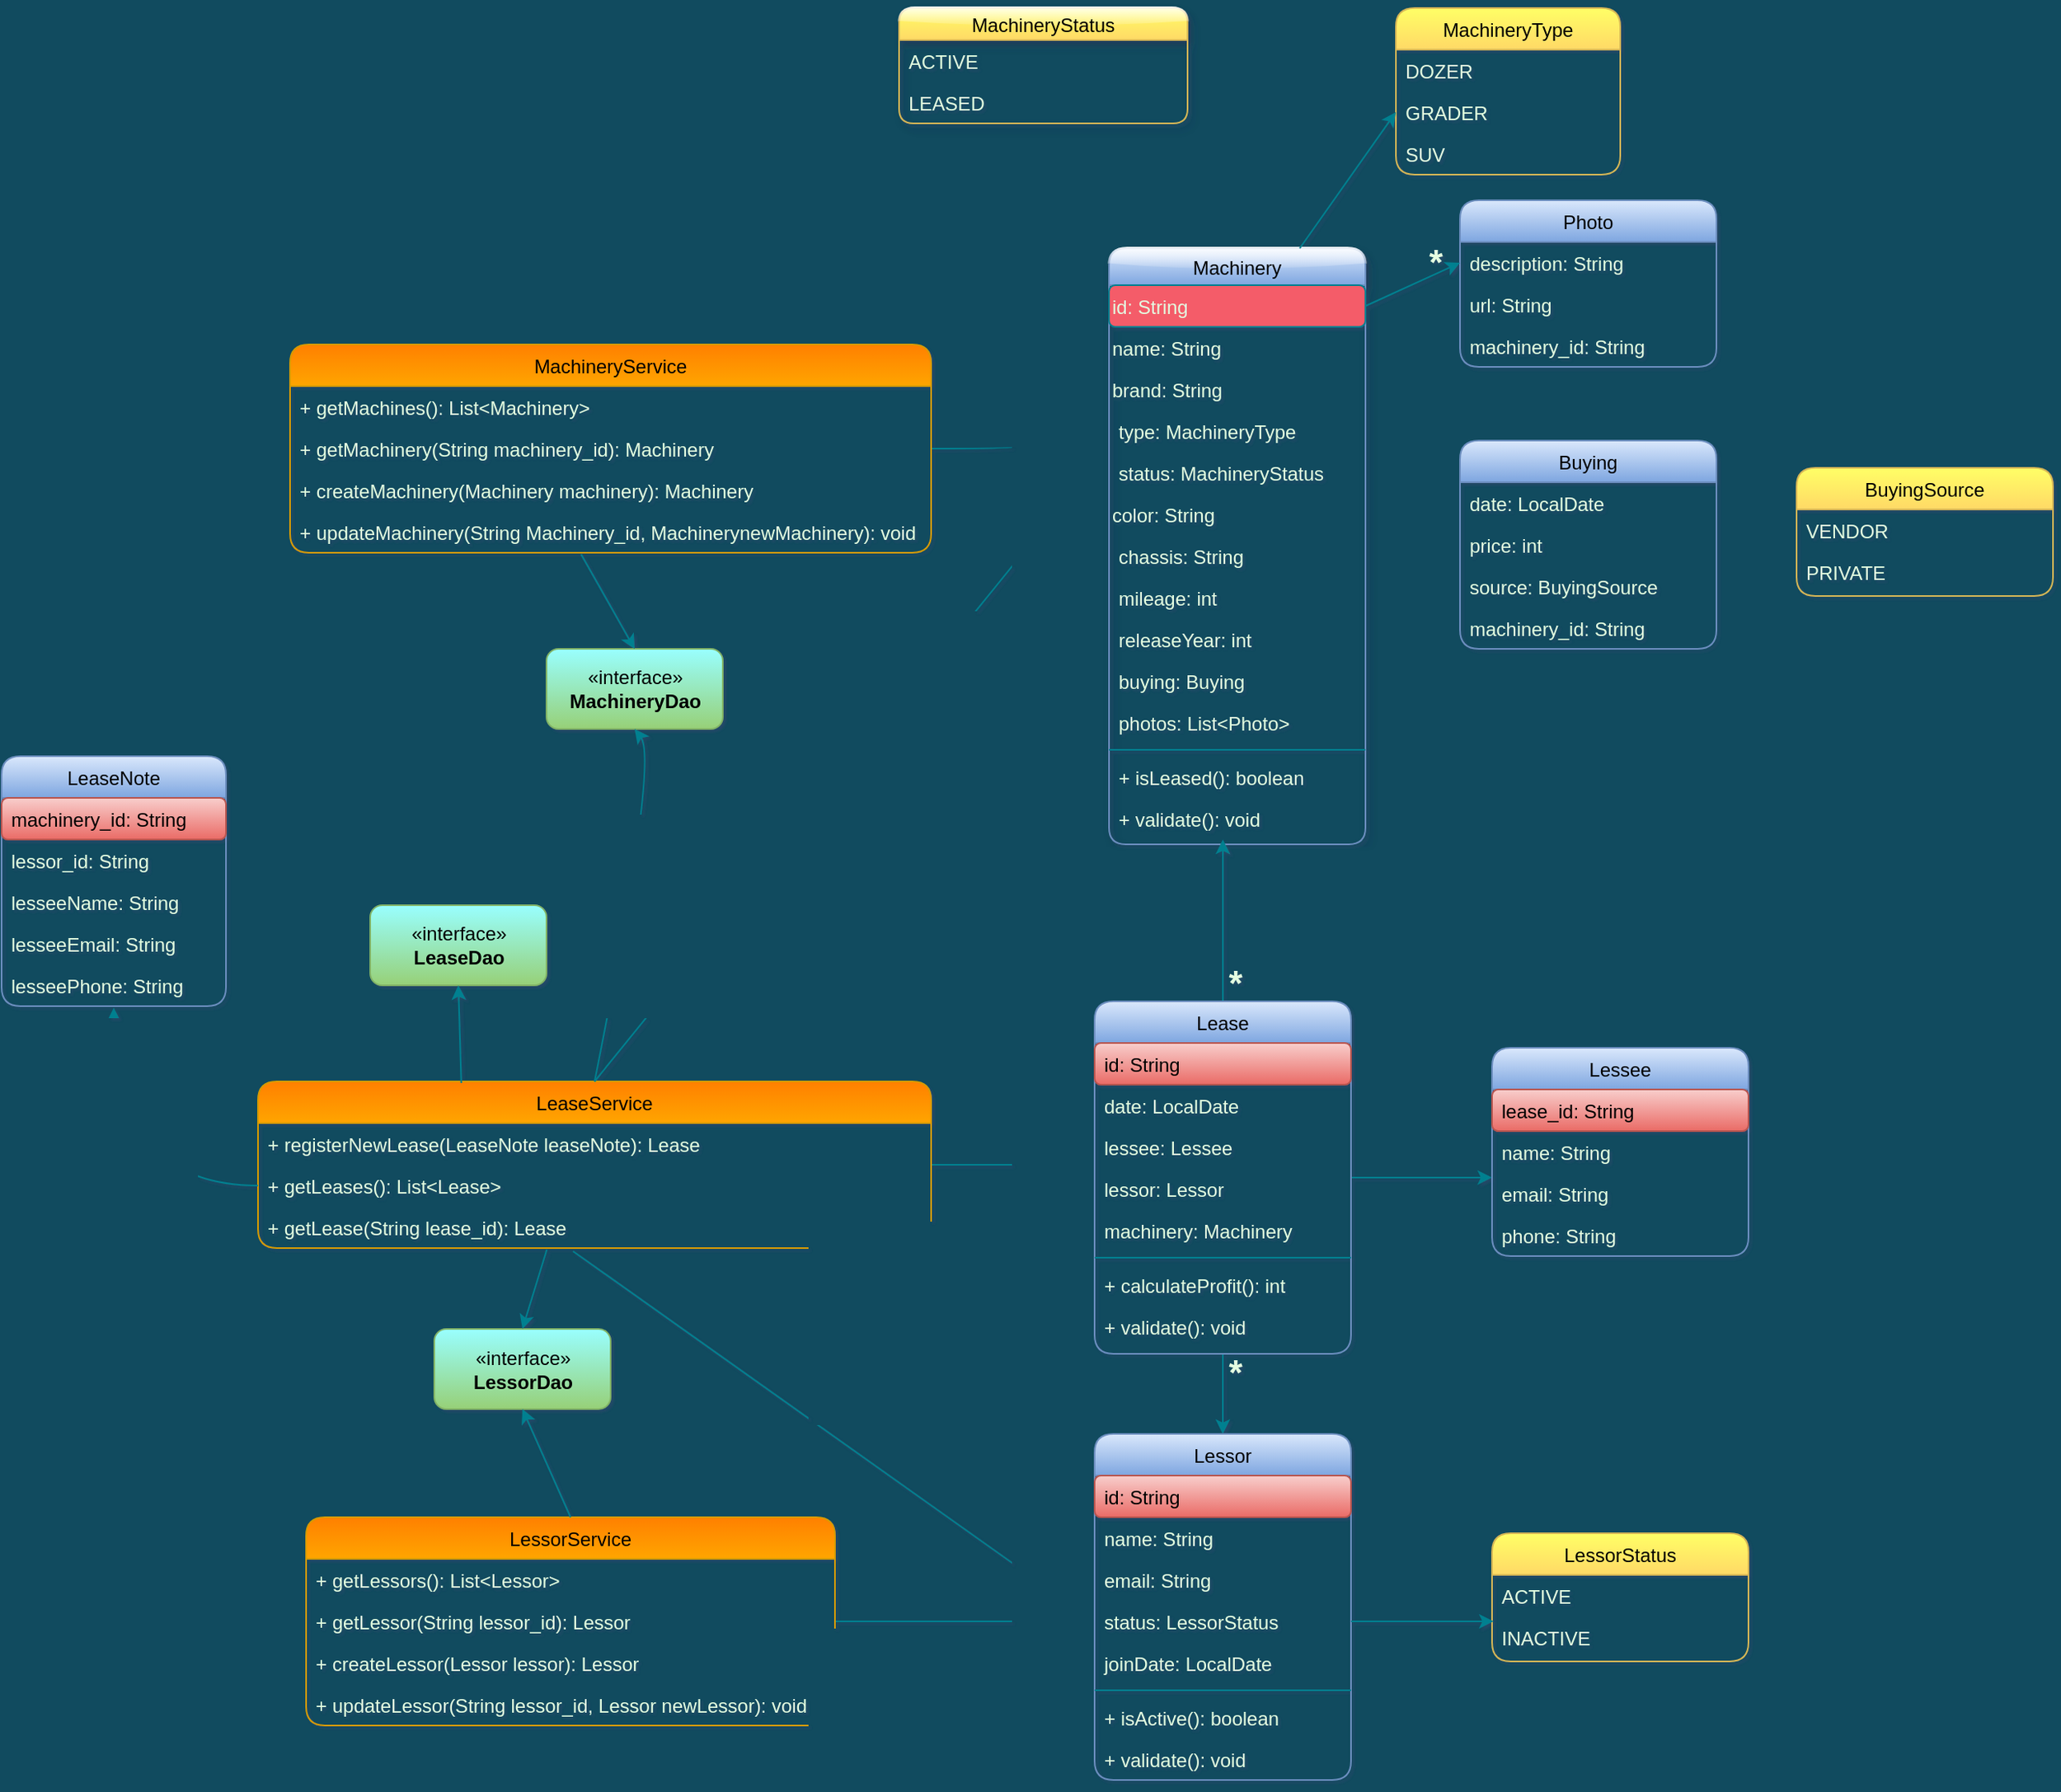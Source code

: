 <mxfile version="20.5.3" type="embed"><diagram id="7Dr9HhDEKM17Uiamg6SR" name="Diagrama de Classes"><mxGraphModel dx="1203" dy="202" grid="1" gridSize="10" guides="1" tooltips="1" connect="1" arrows="1" fold="1" page="1" pageScale="1" pageWidth="850" pageHeight="1100" background="#114B5F" math="0" shadow="1"><root><mxCell id="0"/><mxCell id="1" parent="0"/><mxCell id="7WRl4GNoLDAF7Gh1Gfhk-77" style="edgeStyle=orthogonalEdgeStyle;rounded=1;  orthogonalLoop=1;jettySize=auto;html=1;  entryX=0.579;entryY=1.038;  entryDx=0;entryDy=0;entryPerimeter=0;labelBackgroundColor=#114B5F;strokeColor=#028090;fontColor=#E4FDE1;curved=1;" parent="1" source="7WRl4GNoLDAF7Gh1Gfhk-1" target="7WRl4GNoLDAF7Gh1Gfhk-18" edge="1"><mxGeometry relative="1" as="geometry"/></mxCell><mxCell id="7WRl4GNoLDAF7Gh1Gfhk-1" value="Machinery" style="swimlane;fontStyle=0;align=center;  verticalAlign=top;childLayout=stackLayout;horizontal=1;  startSize=26;horizontalStack=0;resizeParent=1;  resizeLast=0;collapsible=1;marginBottom=0;rounded=1;  shadow=0;strokeWidth=1;fillColor=#dae8fc;strokeColor=#6c8ebf;shadow=1;glass=1;gradientColor=#7ea6e0;" parent="1" vertex="1"><mxGeometry x="61" y="160" width="160" height="372" as="geometry"><mxRectangle x="550" y="140" width="160" height="26" as="alternateBounds"/></mxGeometry></mxCell><mxCell id="7WRl4GNoLDAF7Gh1Gfhk-75" value="id: String" style="text;align=left;verticalAlign=top;  spacingLeft=4;spacingRight=4;overflow=hidden;rotatable=0;  points=[[0,0.5],[1,0.5]];portConstraint=eastwest;fillColor=#F45B69;strokeColor=#028090;fontColor=#E4FDE1;rounded=1;" parent="7WRl4GNoLDAF7Gh1Gfhk-1" vertex="1"><mxGeometry y="23" width="160" height="26" as="geometry"/></mxCell><mxCell id="7WRl4GNoLDAF7Gh1Gfhk-2" value="name: String" style="text;align=left;verticalAlign=top;  spacingLeft=4;spacingRight=4;overflow=hidden;rotatable=0;  points=[[0,0.5],[1,0.5]];portConstraint=eastwest;fontColor=#E4FDE1;rounded=1;" parent="7WRl4GNoLDAF7Gh1Gfhk-1" vertex="1"><mxGeometry y="49" width="160" height="26" as="geometry"/></mxCell><mxCell id="7WRl4GNoLDAF7Gh1Gfhk-3" value="brand: String" style="text;align=left;verticalAlign=top;  spacingLeft=4;spacingRight=4;overflow=hidden;  rotatable=0;points=[[0,0.5],[1,0.5]];  portConstraint=eastwest;rounded=1;shadow=0;html=0;fontColor=#E4FDE1;" parent="7WRl4GNoLDAF7Gh1Gfhk-1" vertex="1"><mxGeometry y="75" width="160" height="26" as="geometry"/></mxCell><mxCell id="7WRl4GNoLDAF7Gh1Gfhk-53" value="type: MachineryType" style="text;align=left;  verticalAlign=top;spacingLeft=4;spacingRight=4;  overflow=hidden;rotatable=0;points=[[0,0.5],[1,0.5]];  portConstraint=eastwest;rounded=1;shadow=0;html=0;fontColor=#E4FDE1;" parent="7WRl4GNoLDAF7Gh1Gfhk-1" vertex="1"><mxGeometry y="101" width="160" height="26" as="geometry"/></mxCell><mxCell id="7WRl4GNoLDAF7Gh1Gfhk-6" value="status: MachineryStatus" style="text;align=left;  verticalAlign=top;spacingLeft=4;spacingRight=4;  overflow=hidden;rotatable=0;points=[[0,0.5],[1,0.5]];  portConstraint=eastwest;rounded=1;shadow=0;html=0;fontColor=#E4FDE1;" parent="7WRl4GNoLDAF7Gh1Gfhk-1" vertex="1"><mxGeometry y="127" width="160" height="26" as="geometry"/></mxCell><mxCell id="7WRl4GNoLDAF7Gh1Gfhk-4" value="color: String" style="text;align=left;verticalAlign=top;  spacingLeft=4;spacingRight=4;overflow=hidden;rotatable=0;points=[[0,0.5],[1,0.5]];  portConstraint=eastwest;rounded=1;shadow=0;html=0;fontColor=#E4FDE1;" parent="7WRl4GNoLDAF7Gh1Gfhk-1" vertex="1"><mxGeometry y="153" width="160" height="26" as="geometry"/></mxCell><mxCell id="7WRl4GNoLDAF7Gh1Gfhk-5" value="chassis: String" style="text;align=left;verticalAlign=top;spacingLeft=4;  spacingRight=4;overflow=hidden;rotatable=0;points=[[0,0.5],[1,0.5]];  portConstraint=eastwest;rounded=1;shadow=0;html=0;fontColor=#E4FDE1;" parent="7WRl4GNoLDAF7Gh1Gfhk-1" vertex="1"><mxGeometry y="179" width="160" height="26" as="geometry"/></mxCell><mxCell id="7WRl4GNoLDAF7Gh1Gfhk-46" value="mileage: int" style="text;align=left;  verticalAlign=top;spacingLeft=4;spacingRight=4;overflow=hidden;rotatable=0;  points=[[0,0.5],[1,0.5]];portConstraint=eastwest;rounded=1;shadow=0;html=0;fontColor=#E4FDE1;" parent="7WRl4GNoLDAF7Gh1Gfhk-1" vertex="1"><mxGeometry y="205" width="160" height="26" as="geometry"/></mxCell><mxCell id="7WRl4GNoLDAF7Gh1Gfhk-45" value="releaseYear: int" style="text;align=left;verticalAlign=top;spacingLeft=4;  spacingRight=4;overflow=hidden;rotatable=0;points=[[0,0.5],[1,0.5]];  portConstraint=eastwest;rounded=1;shadow=0;html=0;fontColor=#E4FDE1;" parent="7WRl4GNoLDAF7Gh1Gfhk-1" vertex="1"><mxGeometry y="231" width="160" height="26" as="geometry"/></mxCell><mxCell id="7WRl4GNoLDAF7Gh1Gfhk-88" value="buying: Buying" style="text;align=left;verticalAlign=top;spacingLeft=4;spacingRight=4;overflow=hidden;rotatable=0;points=[[0,0.5],[1,0.5]];portConstraint=eastwest;rounded=1;shadow=0;html=0;fontColor=#E4FDE1;" parent="7WRl4GNoLDAF7Gh1Gfhk-1" vertex="1"><mxGeometry y="257" width="160" height="26" as="geometry"/></mxCell><mxCell id="7WRl4GNoLDAF7Gh1Gfhk-47" value="photos: List&lt;Photo&gt;" style="text;align=left;verticalAlign=top;spacingLeft=4;spacingRight=4;overflow=hidden;rotatable=0;points=[[0,0.5],[1,0.5]];portConstraint=eastwest;rounded=1;shadow=0;html=0;fontColor=#E4FDE1;" parent="7WRl4GNoLDAF7Gh1Gfhk-1" vertex="1"><mxGeometry y="283" width="160" height="26" as="geometry"/></mxCell><mxCell id="7WRl4GNoLDAF7Gh1Gfhk-7" value="" style="line;html=1;strokeWidth=1;align=left;verticalAlign=middle;spacingTop=-1;spacingLeft=3;spacingRight=3;rotatable=0;labelPosition=right;points=[];portConstraint=eastwest;labelBackgroundColor=#114B5F;fillColor=#F45B69;strokeColor=#028090;fontColor=#E4FDE1;rounded=1;" parent="7WRl4GNoLDAF7Gh1Gfhk-1" vertex="1"><mxGeometry y="309" width="160" height="8" as="geometry"/></mxCell><mxCell id="7WRl4GNoLDAF7Gh1Gfhk-9" value="+ isLeased(): boolean" style="text;align=left;verticalAlign=top;spacingLeft=4;spacingRight=4;overflow=hidden;rotatable=0;points=[[0,0.5],[1,0.5]];portConstraint=eastwest;fontColor=#E4FDE1;rounded=1;" parent="7WRl4GNoLDAF7Gh1Gfhk-1" vertex="1"><mxGeometry y="317" width="160" height="26" as="geometry"/></mxCell><mxCell id="jWOEPVhLlL-7WFpLvR6w-1" value="+ validate(): void" style="text;align=left;verticalAlign=top;spacingLeft=4;spacingRight=4;overflow=hidden;rotatable=0;points=[[0,0.5],[1,0.5]];portConstraint=eastwest;fontColor=#E4FDE1;rounded=1;" parent="7WRl4GNoLDAF7Gh1Gfhk-1" vertex="1"><mxGeometry y="343" width="160" height="26" as="geometry"/></mxCell><mxCell id="7WRl4GNoLDAF7Gh1Gfhk-16" value="MachineryStatus" style="swimlane;fontStyle=0;childLayout=stackLayout;horizontal=1;startSize=20;fillColor=#FFFF66;horizontalStack=0;resizeParent=1;resizeParentMax=0;resizeLast=0;collapsible=1;marginBottom=0;strokeColor=#d6b656;rounded=1;shadow=1;glass=1;gradientColor=#ffd966;" parent="1" vertex="1"><mxGeometry x="-70" y="10" width="180" height="72" as="geometry"/></mxCell><mxCell id="7WRl4GNoLDAF7Gh1Gfhk-17" value="ACTIVE" style="text;strokeColor=none;fillColor=none;align=left;verticalAlign=top;spacingLeft=4;spacingRight=4;overflow=hidden;rotatable=0;points=[[0,0.5],[1,0.5]];portConstraint=eastwest;fontColor=#E4FDE1;rounded=1;" parent="7WRl4GNoLDAF7Gh1Gfhk-16" vertex="1"><mxGeometry y="20" width="180" height="26" as="geometry"/></mxCell><mxCell id="7WRl4GNoLDAF7Gh1Gfhk-18" value="LEASED" style="text;strokeColor=none;fillColor=none;align=left;verticalAlign=top;spacingLeft=4;spacingRight=4;overflow=hidden;rotatable=0;points=[[0,0.5],[1,0.5]];portConstraint=eastwest;fontColor=#E4FDE1;rounded=1;" parent="7WRl4GNoLDAF7Gh1Gfhk-16" vertex="1"><mxGeometry y="46" width="180" height="26" as="geometry"/></mxCell><mxCell id="7WRl4GNoLDAF7Gh1Gfhk-21" value="Buying" style="swimlane;fontStyle=0;align=center;verticalAlign=top;childLayout=stackLayout;horizontal=1;startSize=26;horizontalStack=0;resizeParent=1;resizeLast=0;collapsible=1;marginBottom=0;rounded=1;shadow=0;strokeWidth=1;fillColor=#dae8fc;strokeColor=#6c8ebf;gradientColor=#7ea6e0;" parent="1" vertex="1"><mxGeometry x="280" y="280" width="160" height="130" as="geometry"><mxRectangle x="550" y="140" width="160" height="26" as="alternateBounds"/></mxGeometry></mxCell><mxCell id="7WRl4GNoLDAF7Gh1Gfhk-22" value="date: LocalDate" style="text;align=left;verticalAlign=top;spacingLeft=4;spacingRight=4;overflow=hidden;rotatable=0;points=[[0,0.5],[1,0.5]];portConstraint=eastwest;fontColor=#E4FDE1;rounded=1;" parent="7WRl4GNoLDAF7Gh1Gfhk-21" vertex="1"><mxGeometry y="26" width="160" height="26" as="geometry"/></mxCell><mxCell id="7WRl4GNoLDAF7Gh1Gfhk-23" value="price: int" style="text;align=left;verticalAlign=top;spacingLeft=4;spacingRight=4;overflow=hidden;rotatable=0;points=[[0,0.5],[1,0.5]];portConstraint=eastwest;rounded=1;shadow=0;html=0;fontColor=#E4FDE1;" parent="7WRl4GNoLDAF7Gh1Gfhk-21" vertex="1"><mxGeometry y="52" width="160" height="26" as="geometry"/></mxCell><mxCell id="7WRl4GNoLDAF7Gh1Gfhk-24" value="source: BuyingSource" style="text;align=left;verticalAlign=top;spacingLeft=4;spacingRight=4;overflow=hidden;rotatable=0;points=[[0,0.5],[1,0.5]];portConstraint=eastwest;rounded=1;shadow=0;html=0;fontColor=#E4FDE1;" parent="7WRl4GNoLDAF7Gh1Gfhk-21" vertex="1"><mxGeometry y="78" width="160" height="26" as="geometry"/></mxCell><mxCell id="3" value="machinery_id: String" style="text;align=left;verticalAlign=top;spacingLeft=4;spacingRight=4;overflow=hidden;rotatable=0;points=[[0,0.5],[1,0.5]];portConstraint=eastwest;rounded=1;shadow=0;html=0;fontColor=#E4FDE1;" parent="7WRl4GNoLDAF7Gh1Gfhk-21" vertex="1"><mxGeometry y="104" width="160" height="26" as="geometry"/></mxCell><mxCell id="7WRl4GNoLDAF7Gh1Gfhk-36" value="BuyingSource" style="swimlane;fontStyle=0;align=center;verticalAlign=top;childLayout=stackLayout;horizontal=1;startSize=26;horizontalStack=0;resizeParent=1;resizeLast=0;collapsible=1;marginBottom=0;rounded=1;shadow=0;strokeWidth=1;fillColor=#FFFF66;strokeColor=#d6b656;gradientColor=#ffd966;" parent="1" vertex="1"><mxGeometry x="490" y="297" width="160" height="80" as="geometry"><mxRectangle x="550" y="140" width="160" height="26" as="alternateBounds"/></mxGeometry></mxCell><mxCell id="7WRl4GNoLDAF7Gh1Gfhk-37" value="VENDOR" style="text;align=left;verticalAlign=top;spacingLeft=4;spacingRight=4;overflow=hidden;rotatable=0;points=[[0,0.5],[1,0.5]];portConstraint=eastwest;fontColor=#E4FDE1;rounded=1;" parent="7WRl4GNoLDAF7Gh1Gfhk-36" vertex="1"><mxGeometry y="26" width="160" height="26" as="geometry"/></mxCell><mxCell id="7WRl4GNoLDAF7Gh1Gfhk-38" value="PRIVATE" style="text;align=left;verticalAlign=top;spacingLeft=4;spacingRight=4;overflow=hidden;rotatable=0;points=[[0,0.5],[1,0.5]];portConstraint=eastwest;rounded=1;shadow=0;html=0;fontColor=#E4FDE1;" parent="7WRl4GNoLDAF7Gh1Gfhk-36" vertex="1"><mxGeometry y="52" width="160" height="26" as="geometry"/></mxCell><mxCell id="7WRl4GNoLDAF7Gh1Gfhk-96" style="edgeStyle=orthogonalEdgeStyle;rounded=1;orthogonalLoop=1;jettySize=auto;html=1;entryX=0;entryY=0.115;entryDx=0;entryDy=0;entryPerimeter=0;fontSize=22;labelBackgroundColor=#114B5F;strokeColor=#028090;fontColor=#E4FDE1;curved=1;" parent="1" source="7WRl4GNoLDAF7Gh1Gfhk-40" target="7WRl4GNoLDAF7Gh1Gfhk-91" edge="1"><mxGeometry relative="1" as="geometry"/></mxCell><mxCell id="7WRl4GNoLDAF7Gh1Gfhk-97" style="edgeStyle=orthogonalEdgeStyle;rounded=1;orthogonalLoop=1;jettySize=auto;html=1;entryX=0.5;entryY=0;entryDx=0;entryDy=0;fontSize=22;labelBackgroundColor=#114B5F;strokeColor=#028090;fontColor=#E4FDE1;curved=1;" parent="1" source="7WRl4GNoLDAF7Gh1Gfhk-40" target="7WRl4GNoLDAF7Gh1Gfhk-58" edge="1"><mxGeometry relative="1" as="geometry"/></mxCell><mxCell id="7WRl4GNoLDAF7Gh1Gfhk-99" style="edgeStyle=orthogonalEdgeStyle;rounded=1;orthogonalLoop=1;jettySize=auto;html=1;fontSize=22;entryX=0.444;entryY=1;entryDx=0;entryDy=0;entryPerimeter=0;labelBackgroundColor=#114B5F;strokeColor=#028090;fontColor=#E4FDE1;curved=1;" parent="1" source="7WRl4GNoLDAF7Gh1Gfhk-40" target="jWOEPVhLlL-7WFpLvR6w-1" edge="1"><mxGeometry relative="1" as="geometry"><mxPoint x="132" y="570" as="targetPoint"/></mxGeometry></mxCell><mxCell id="7WRl4GNoLDAF7Gh1Gfhk-40" value="Lease" style="swimlane;fontStyle=0;align=center;verticalAlign=top;childLayout=stackLayout;horizontal=1;startSize=26;horizontalStack=0;resizeParent=1;resizeLast=0;collapsible=1;marginBottom=0;rounded=1;shadow=0;strokeWidth=1;fillColor=#dae8fc;strokeColor=#6c8ebf;gradientColor=#7ea6e0;" parent="1" vertex="1"><mxGeometry x="52" y="630" width="160" height="220" as="geometry"><mxRectangle x="550" y="140" width="160" height="26" as="alternateBounds"/></mxGeometry></mxCell><mxCell id="7WRl4GNoLDAF7Gh1Gfhk-85" value="id: String" style="text;align=left;verticalAlign=top;spacingLeft=4;spacingRight=4;overflow=hidden;rotatable=0;points=[[0,0.5],[1,0.5]];portConstraint=eastwest;rounded=1;fillColor=#f8cecc;gradientColor=#ea6b66;strokeColor=#b85450;" parent="7WRl4GNoLDAF7Gh1Gfhk-40" vertex="1"><mxGeometry y="26" width="160" height="26" as="geometry"/></mxCell><mxCell id="7WRl4GNoLDAF7Gh1Gfhk-41" value="date: LocalDate" style="text;align=left;verticalAlign=top;spacingLeft=4;spacingRight=4;overflow=hidden;rotatable=0;points=[[0,0.5],[1,0.5]];portConstraint=eastwest;fontColor=#E4FDE1;rounded=1;" parent="7WRl4GNoLDAF7Gh1Gfhk-40" vertex="1"><mxGeometry y="52" width="160" height="26" as="geometry"/></mxCell><mxCell id="7WRl4GNoLDAF7Gh1Gfhk-43" value="lessee: Lessee" style="text;align=left;verticalAlign=top;spacingLeft=4;spacingRight=4;overflow=hidden;rotatable=0;points=[[0,0.5],[1,0.5]];portConstraint=eastwest;rounded=1;shadow=0;html=0;fontColor=#E4FDE1;" parent="7WRl4GNoLDAF7Gh1Gfhk-40" vertex="1"><mxGeometry y="78" width="160" height="26" as="geometry"/></mxCell><mxCell id="7WRl4GNoLDAF7Gh1Gfhk-84" value="lessor: Lessor" style="text;align=left;verticalAlign=top;spacingLeft=4;spacingRight=4;overflow=hidden;rotatable=0;points=[[0,0.5],[1,0.5]];portConstraint=eastwest;rounded=1;shadow=0;html=0;fontColor=#E4FDE1;" parent="7WRl4GNoLDAF7Gh1Gfhk-40" vertex="1"><mxGeometry y="104" width="160" height="26" as="geometry"/></mxCell><mxCell id="7WRl4GNoLDAF7Gh1Gfhk-86" value="machinery: Machinery" style="text;align=left;verticalAlign=top;spacingLeft=4;spacingRight=4;overflow=hidden;rotatable=0;points=[[0,0.5],[1,0.5]];portConstraint=eastwest;rounded=1;shadow=0;html=0;fontColor=#E4FDE1;" parent="7WRl4GNoLDAF7Gh1Gfhk-40" vertex="1"><mxGeometry y="130" width="160" height="26" as="geometry"/></mxCell><mxCell id="TRoY8cJy5XEIKivQMF8h-12" value="" style="line;strokeWidth=1;fillColor=none;align=left;verticalAlign=middle;spacingTop=-1;spacingLeft=3;spacingRight=3;rotatable=0;labelPosition=right;points=[];portConstraint=eastwest;labelBackgroundColor=#114B5F;strokeColor=#028090;fontColor=#E4FDE1;rounded=1;" parent="7WRl4GNoLDAF7Gh1Gfhk-40" vertex="1"><mxGeometry y="156" width="160" height="8" as="geometry"/></mxCell><mxCell id="6" value="+ calculateProfit(): int" style="text;align=left;verticalAlign=top;spacingLeft=4;spacingRight=4;overflow=hidden;rotatable=0;points=[[0,0.5],[1,0.5]];portConstraint=eastwest;rounded=1;shadow=0;html=0;fontColor=#E4FDE1;" parent="7WRl4GNoLDAF7Gh1Gfhk-40" vertex="1"><mxGeometry y="164" width="160" height="26" as="geometry"/></mxCell><mxCell id="jWOEPVhLlL-7WFpLvR6w-5" value="+ validate(): void" style="text;align=left;verticalAlign=top;spacingLeft=4;spacingRight=4;overflow=hidden;rotatable=0;points=[[0,0.5],[1,0.5]];portConstraint=eastwest;rounded=1;shadow=0;html=0;fontColor=#E4FDE1;" parent="7WRl4GNoLDAF7Gh1Gfhk-40" vertex="1"><mxGeometry y="190" width="160" height="26" as="geometry"/></mxCell><mxCell id="7WRl4GNoLDAF7Gh1Gfhk-48" value="Photo" style="swimlane;fontStyle=0;align=center;verticalAlign=top;childLayout=stackLayout;horizontal=1;startSize=26;horizontalStack=0;resizeParent=1;resizeLast=0;collapsible=1;marginBottom=0;rounded=1;shadow=0;strokeWidth=1;fillColor=#dae8fc;strokeColor=#6c8ebf;gradientColor=#7ea6e0;" parent="1" vertex="1"><mxGeometry x="280" y="130" width="160" height="104" as="geometry"><mxRectangle x="550" y="140" width="160" height="26" as="alternateBounds"/></mxGeometry></mxCell><mxCell id="7WRl4GNoLDAF7Gh1Gfhk-49" value="description: String" style="text;align=left;verticalAlign=top;spacingLeft=4;spacingRight=4;overflow=hidden;rotatable=0;points=[[0,0.5],[1,0.5]];portConstraint=eastwest;fontColor=#E4FDE1;rounded=1;" parent="7WRl4GNoLDAF7Gh1Gfhk-48" vertex="1"><mxGeometry y="26" width="160" height="26" as="geometry"/></mxCell><mxCell id="7WRl4GNoLDAF7Gh1Gfhk-50" value="url: String" style="text;align=left;verticalAlign=top;spacingLeft=4;spacingRight=4;overflow=hidden;rotatable=0;points=[[0,0.5],[1,0.5]];portConstraint=eastwest;rounded=1;shadow=0;html=0;fontColor=#E4FDE1;" parent="7WRl4GNoLDAF7Gh1Gfhk-48" vertex="1"><mxGeometry y="52" width="160" height="26" as="geometry"/></mxCell><mxCell id="4" value="machinery_id: String" style="text;align=left;verticalAlign=top;spacingLeft=4;spacingRight=4;overflow=hidden;rotatable=0;points=[[0,0.5],[1,0.5]];portConstraint=eastwest;rounded=1;shadow=0;html=0;fontColor=#E4FDE1;" parent="7WRl4GNoLDAF7Gh1Gfhk-48" vertex="1"><mxGeometry y="78" width="160" height="26" as="geometry"/></mxCell><mxCell id="7WRl4GNoLDAF7Gh1Gfhk-54" value="MachineryType" style="swimlane;fontStyle=0;childLayout=stackLayout;horizontal=1;startSize=26;fillColor=#FFFF66;horizontalStack=0;resizeParent=1;resizeParentMax=0;resizeLast=0;collapsible=1;marginBottom=0;strokeColor=#d6b656;rounded=1;gradientColor=#ffd966;" parent="1" vertex="1"><mxGeometry x="240" y="10" width="140" height="104" as="geometry"/></mxCell><mxCell id="7WRl4GNoLDAF7Gh1Gfhk-55" value="DOZER" style="text;strokeColor=none;fillColor=none;align=left;verticalAlign=top;spacingLeft=4;spacingRight=4;overflow=hidden;rotatable=0;points=[[0,0.5],[1,0.5]];portConstraint=eastwest;fontColor=#E4FDE1;rounded=1;" parent="7WRl4GNoLDAF7Gh1Gfhk-54" vertex="1"><mxGeometry y="26" width="140" height="26" as="geometry"/></mxCell><mxCell id="7WRl4GNoLDAF7Gh1Gfhk-56" value="GRADER" style="text;strokeColor=none;fillColor=none;align=left;verticalAlign=top;spacingLeft=4;spacingRight=4;overflow=hidden;rotatable=0;points=[[0,0.5],[1,0.5]];portConstraint=eastwest;fontColor=#E4FDE1;rounded=1;" parent="7WRl4GNoLDAF7Gh1Gfhk-54" vertex="1"><mxGeometry y="52" width="140" height="26" as="geometry"/></mxCell><mxCell id="7WRl4GNoLDAF7Gh1Gfhk-57" value="SUV" style="text;strokeColor=none;fillColor=none;align=left;verticalAlign=top;spacingLeft=4;spacingRight=4;overflow=hidden;rotatable=0;points=[[0,0.5],[1,0.5]];portConstraint=eastwest;fontColor=#E4FDE1;rounded=1;" parent="7WRl4GNoLDAF7Gh1Gfhk-54" vertex="1"><mxGeometry y="78" width="140" height="26" as="geometry"/></mxCell><mxCell id="7WRl4GNoLDAF7Gh1Gfhk-58" value="Lessor" style="swimlane;fontStyle=0;align=center;verticalAlign=top;childLayout=stackLayout;horizontal=1;startSize=26;horizontalStack=0;resizeParent=1;resizeLast=0;collapsible=1;marginBottom=0;rounded=1;shadow=0;strokeWidth=1;fillColor=#dae8fc;strokeColor=#6c8ebf;gradientColor=#7ea6e0;" parent="1" vertex="1"><mxGeometry x="52" y="900" width="160" height="216" as="geometry"><mxRectangle x="550" y="140" width="160" height="26" as="alternateBounds"/></mxGeometry></mxCell><mxCell id="2" value="id: String" style="text;align=left;verticalAlign=top;spacingLeft=4;spacingRight=4;overflow=hidden;rotatable=0;points=[[0,0.5],[1,0.5]];portConstraint=eastwest;rounded=1;fillColor=#f8cecc;gradientColor=#ea6b66;strokeColor=#b85450;" parent="7WRl4GNoLDAF7Gh1Gfhk-58" vertex="1"><mxGeometry y="26" width="160" height="26" as="geometry"/></mxCell><mxCell id="7WRl4GNoLDAF7Gh1Gfhk-59" value="name: String" style="text;align=left;verticalAlign=top;spacingLeft=4;spacingRight=4;overflow=hidden;rotatable=0;points=[[0,0.5],[1,0.5]];portConstraint=eastwest;fontColor=#E4FDE1;rounded=1;" parent="7WRl4GNoLDAF7Gh1Gfhk-58" vertex="1"><mxGeometry y="52" width="160" height="26" as="geometry"/></mxCell><mxCell id="7WRl4GNoLDAF7Gh1Gfhk-60" value="email: String" style="text;align=left;verticalAlign=top;spacingLeft=4;spacingRight=4;overflow=hidden;rotatable=0;points=[[0,0.5],[1,0.5]];portConstraint=eastwest;rounded=1;shadow=0;html=0;fontColor=#E4FDE1;" parent="7WRl4GNoLDAF7Gh1Gfhk-58" vertex="1"><mxGeometry y="78" width="160" height="26" as="geometry"/></mxCell><mxCell id="7WRl4GNoLDAF7Gh1Gfhk-61" value="status: LessorStatus" style="text;align=left;verticalAlign=top;spacingLeft=4;spacingRight=4;overflow=hidden;rotatable=0;points=[[0,0.5],[1,0.5]];portConstraint=eastwest;rounded=1;shadow=0;html=0;fontColor=#E4FDE1;" parent="7WRl4GNoLDAF7Gh1Gfhk-58" vertex="1"><mxGeometry y="104" width="160" height="26" as="geometry"/></mxCell><mxCell id="7WRl4GNoLDAF7Gh1Gfhk-62" value="joinDate: LocalDate" style="text;align=left;verticalAlign=top;spacingLeft=4;spacingRight=4;overflow=hidden;rotatable=0;points=[[0,0.5],[1,0.5]];portConstraint=eastwest;rounded=1;shadow=0;html=0;fontColor=#E4FDE1;" parent="7WRl4GNoLDAF7Gh1Gfhk-58" vertex="1"><mxGeometry y="130" width="160" height="26" as="geometry"/></mxCell><mxCell id="7WRl4GNoLDAF7Gh1Gfhk-68" value="" style="line;html=1;strokeWidth=1;align=left;verticalAlign=middle;spacingTop=-1;spacingLeft=3;spacingRight=3;rotatable=0;labelPosition=right;points=[];portConstraint=eastwest;labelBackgroundColor=#114B5F;fillColor=#F45B69;strokeColor=#028090;fontColor=#E4FDE1;rounded=1;" parent="7WRl4GNoLDAF7Gh1Gfhk-58" vertex="1"><mxGeometry y="156" width="160" height="8" as="geometry"/></mxCell><mxCell id="7WRl4GNoLDAF7Gh1Gfhk-69" value="+ isActive(): boolean" style="text;align=left;verticalAlign=top;spacingLeft=4;spacingRight=4;overflow=hidden;rotatable=0;points=[[0,0.5],[1,0.5]];portConstraint=eastwest;fontColor=#E4FDE1;rounded=1;" parent="7WRl4GNoLDAF7Gh1Gfhk-58" vertex="1"><mxGeometry y="164" width="160" height="26" as="geometry"/></mxCell><mxCell id="jWOEPVhLlL-7WFpLvR6w-2" value="+ validate(): void" style="text;align=left;verticalAlign=top;spacingLeft=4;spacingRight=4;overflow=hidden;rotatable=0;points=[[0,0.5],[1,0.5]];portConstraint=eastwest;fontColor=#E4FDE1;rounded=1;" parent="7WRl4GNoLDAF7Gh1Gfhk-58" vertex="1"><mxGeometry y="190" width="160" height="26" as="geometry"/></mxCell><mxCell id="7WRl4GNoLDAF7Gh1Gfhk-72" value="LessorStatus" style="swimlane;fontStyle=0;align=center;verticalAlign=top;childLayout=stackLayout;horizontal=1;startSize=26;horizontalStack=0;resizeParent=1;resizeLast=0;collapsible=1;marginBottom=0;rounded=1;shadow=0;strokeWidth=1;fillColor=#FFFF66;strokeColor=#d6b656;gradientColor=#ffd966;" parent="1" vertex="1"><mxGeometry x="300" y="962" width="160" height="80" as="geometry"><mxRectangle x="550" y="140" width="160" height="26" as="alternateBounds"/></mxGeometry></mxCell><mxCell id="7WRl4GNoLDAF7Gh1Gfhk-73" value="ACTIVE" style="text;align=left;verticalAlign=top;spacingLeft=4;spacingRight=4;overflow=hidden;rotatable=0;points=[[0,0.5],[1,0.5]];portConstraint=eastwest;fontColor=#E4FDE1;rounded=1;" parent="7WRl4GNoLDAF7Gh1Gfhk-72" vertex="1"><mxGeometry y="26" width="160" height="26" as="geometry"/></mxCell><mxCell id="7WRl4GNoLDAF7Gh1Gfhk-74" value="INACTIVE" style="text;align=left;verticalAlign=top;spacingLeft=4;spacingRight=4;overflow=hidden;rotatable=0;points=[[0,0.5],[1,0.5]];portConstraint=eastwest;rounded=1;shadow=0;html=0;fontColor=#E4FDE1;" parent="7WRl4GNoLDAF7Gh1Gfhk-72" vertex="1"><mxGeometry y="52" width="160" height="26" as="geometry"/></mxCell><mxCell id="7WRl4GNoLDAF7Gh1Gfhk-76" style="edgeStyle=orthogonalEdgeStyle;rounded=1;orthogonalLoop=1;jettySize=auto;html=1;entryX=0.006;entryY=0.115;entryDx=0;entryDy=0;entryPerimeter=0;labelBackgroundColor=#114B5F;strokeColor=#028090;fontColor=#E4FDE1;curved=1;" parent="1" source="7WRl4GNoLDAF7Gh1Gfhk-61" target="7WRl4GNoLDAF7Gh1Gfhk-74" edge="1"><mxGeometry relative="1" as="geometry"/></mxCell><mxCell id="7WRl4GNoLDAF7Gh1Gfhk-79" value="" style="endArrow=classic;html=1;rounded=1;entryX=0;entryY=0.5;entryDx=0;entryDy=0;labelBackgroundColor=#114B5F;strokeColor=#028090;fontColor=#E4FDE1;curved=1;" parent="1" target="7WRl4GNoLDAF7Gh1Gfhk-56" edge="1"><mxGeometry width="50" height="50" relative="1" as="geometry"><mxPoint x="180" y="160" as="sourcePoint"/><mxPoint x="220" y="110" as="targetPoint"/></mxGeometry></mxCell><mxCell id="7WRl4GNoLDAF7Gh1Gfhk-80" value="" style="endArrow=classic;html=1;rounded=1;exitX=0.994;exitY=0.769;exitDx=0;exitDy=0;exitPerimeter=0;entryX=-0.006;entryY=0.038;entryDx=0;entryDy=0;entryPerimeter=0;labelBackgroundColor=#114B5F;strokeColor=#028090;fontColor=#E4FDE1;curved=1;" parent="1" source="7WRl4GNoLDAF7Gh1Gfhk-53" target="7WRl4GNoLDAF7Gh1Gfhk-23" edge="1"><mxGeometry width="50" height="50" relative="1" as="geometry"><mxPoint x="250" y="250" as="sourcePoint"/><mxPoint x="300" y="200" as="targetPoint"/></mxGeometry></mxCell><mxCell id="7WRl4GNoLDAF7Gh1Gfhk-82" value="" style="endArrow=classic;html=1;rounded=1;exitX=1;exitY=0.5;exitDx=0;exitDy=0;entryX=0;entryY=0.5;entryDx=0;entryDy=0;labelBackgroundColor=#114B5F;strokeColor=#028090;fontColor=#E4FDE1;curved=1;" parent="1" source="7WRl4GNoLDAF7Gh1Gfhk-75" target="7WRl4GNoLDAF7Gh1Gfhk-49" edge="1"><mxGeometry width="50" height="50" relative="1" as="geometry"><mxPoint x="240" y="240" as="sourcePoint"/><mxPoint x="290" y="190" as="targetPoint"/></mxGeometry></mxCell><mxCell id="7WRl4GNoLDAF7Gh1Gfhk-83" value="*" style="text;align=center;fontStyle=1;verticalAlign=middle;spacingLeft=3;spacingRight=3;strokeColor=none;rotatable=0;points=[[0,0.5],[1,0.5]];portConstraint=eastwest;fontSize=22;fontColor=#E4FDE1;rounded=1;" parent="1" vertex="1"><mxGeometry x="220" y="150" width="90" height="33" as="geometry"/></mxCell><mxCell id="7WRl4GNoLDAF7Gh1Gfhk-87" value="" style="endArrow=classic;html=1;rounded=1;exitX=1;exitY=0.154;exitDx=0;exitDy=0;exitPerimeter=0;entryX=0;entryY=0.5;entryDx=0;entryDy=0;labelBackgroundColor=#114B5F;strokeColor=#028090;fontColor=#E4FDE1;curved=1;" parent="1" source="7WRl4GNoLDAF7Gh1Gfhk-23" target="7WRl4GNoLDAF7Gh1Gfhk-37" edge="1"><mxGeometry width="50" height="50" relative="1" as="geometry"><mxPoint x="460" y="341.004" as="sourcePoint"/><mxPoint x="520" y="339.998" as="targetPoint"/></mxGeometry></mxCell><mxCell id="7WRl4GNoLDAF7Gh1Gfhk-89" value="Lessee" style="swimlane;fontStyle=0;align=center;verticalAlign=top;childLayout=stackLayout;horizontal=1;startSize=26;horizontalStack=0;resizeParent=1;resizeLast=0;collapsible=1;marginBottom=0;rounded=1;shadow=0;strokeWidth=1;fillColor=#dae8fc;strokeColor=#6c8ebf;gradientColor=#7ea6e0;" parent="1" vertex="1"><mxGeometry x="300" y="659" width="160" height="130" as="geometry"><mxRectangle x="550" y="140" width="160" height="26" as="alternateBounds"/></mxGeometry></mxCell><mxCell id="7" value="lease_id: String" style="text;align=left;verticalAlign=top;spacingLeft=4;spacingRight=4;overflow=hidden;rotatable=0;points=[[0,0.5],[1,0.5]];portConstraint=eastwest;rounded=1;fillColor=#f8cecc;gradientColor=#ea6b66;strokeColor=#b85450;" parent="7WRl4GNoLDAF7Gh1Gfhk-89" vertex="1"><mxGeometry y="26" width="160" height="26" as="geometry"/></mxCell><mxCell id="7WRl4GNoLDAF7Gh1Gfhk-90" value="name: String" style="text;align=left;verticalAlign=top;spacingLeft=4;spacingRight=4;overflow=hidden;rotatable=0;points=[[0,0.5],[1,0.5]];portConstraint=eastwest;fontColor=#E4FDE1;rounded=1;" parent="7WRl4GNoLDAF7Gh1Gfhk-89" vertex="1"><mxGeometry y="52" width="160" height="26" as="geometry"/></mxCell><mxCell id="7WRl4GNoLDAF7Gh1Gfhk-91" value="email: String" style="text;align=left;verticalAlign=top;spacingLeft=4;spacingRight=4;overflow=hidden;rotatable=0;points=[[0,0.5],[1,0.5]];portConstraint=eastwest;rounded=1;shadow=0;html=0;fontColor=#E4FDE1;" parent="7WRl4GNoLDAF7Gh1Gfhk-89" vertex="1"><mxGeometry y="78" width="160" height="26" as="geometry"/></mxCell><mxCell id="7WRl4GNoLDAF7Gh1Gfhk-92" value="phone: String" style="text;align=left;verticalAlign=top;spacingLeft=4;spacingRight=4;overflow=hidden;rotatable=0;points=[[0,0.5],[1,0.5]];portConstraint=eastwest;rounded=1;shadow=0;html=0;fontColor=#E4FDE1;" parent="7WRl4GNoLDAF7Gh1Gfhk-89" vertex="1"><mxGeometry y="104" width="160" height="26" as="geometry"/></mxCell><mxCell id="7WRl4GNoLDAF7Gh1Gfhk-98" value="*" style="text;align=center;fontStyle=1;verticalAlign=middle;spacingLeft=3;spacingRight=3;strokeColor=none;rotatable=0;points=[[0,0.5],[1,0.5]];portConstraint=eastwest;fontSize=22;fontColor=#E4FDE1;rounded=1;" parent="1" vertex="1"><mxGeometry x="95" y="843" width="90" height="33" as="geometry"/></mxCell><mxCell id="7WRl4GNoLDAF7Gh1Gfhk-100" value="*" style="text;align=center;fontStyle=1;verticalAlign=middle;spacingLeft=3;spacingRight=3;strokeColor=none;rotatable=0;points=[[0,0.5],[1,0.5]];portConstraint=eastwest;fontSize=22;fontColor=#E4FDE1;rounded=1;" parent="1" vertex="1"><mxGeometry x="95" y="600" width="90" height="33" as="geometry"/></mxCell><mxCell id="TRoY8cJy5XEIKivQMF8h-6" style="edgeStyle=orthogonalEdgeStyle;rounded=1;orthogonalLoop=1;jettySize=auto;html=1;entryX=-0.006;entryY=0.808;entryDx=0;entryDy=0;entryPerimeter=0;labelBackgroundColor=#114B5F;strokeColor=#028090;fontColor=#E4FDE1;curved=1;" parent="1" source="TRoY8cJy5XEIKivQMF8h-1" target="7WRl4GNoLDAF7Gh1Gfhk-53" edge="1"><mxGeometry relative="1" as="geometry"/></mxCell><mxCell id="TRoY8cJy5XEIKivQMF8h-1" value="MachineryService" style="swimlane;fontStyle=0;childLayout=stackLayout;horizontal=1;startSize=26;fillColor=#FF8000;horizontalStack=0;resizeParent=1;resizeParentMax=0;resizeLast=0;collapsible=1;marginBottom=0;strokeColor=#d79b00;rounded=1;gradientColor=#ffa500;" parent="1" vertex="1"><mxGeometry x="-450" y="220" width="400" height="130" as="geometry"/></mxCell><mxCell id="TRoY8cJy5XEIKivQMF8h-3" value="+ getMachines(): List&lt;Machinery&gt;" style="text;strokeColor=none;fillColor=none;align=left;verticalAlign=top;spacingLeft=4;spacingRight=4;overflow=hidden;rotatable=0;points=[[0,0.5],[1,0.5]];portConstraint=eastwest;fontColor=#E4FDE1;rounded=1;" parent="TRoY8cJy5XEIKivQMF8h-1" vertex="1"><mxGeometry y="26" width="400" height="26" as="geometry"/></mxCell><mxCell id="TRoY8cJy5XEIKivQMF8h-4" value="+ getMachinery(String machinery_id): Machinery" style="text;strokeColor=none;fillColor=none;align=left;verticalAlign=top;spacingLeft=4;spacingRight=4;overflow=hidden;rotatable=0;points=[[0,0.5],[1,0.5]];portConstraint=eastwest;fontColor=#E4FDE1;rounded=1;" parent="TRoY8cJy5XEIKivQMF8h-1" vertex="1"><mxGeometry y="52" width="400" height="26" as="geometry"/></mxCell><mxCell id="TRoY8cJy5XEIKivQMF8h-2" value="+ createMachinery(Machinery machinery): Machinery" style="text;strokeColor=none;fillColor=none;align=left;verticalAlign=top;spacingLeft=4;spacingRight=4;overflow=hidden;rotatable=0;points=[[0,0.5],[1,0.5]];portConstraint=eastwest;fontColor=#E4FDE1;rounded=1;" parent="TRoY8cJy5XEIKivQMF8h-1" vertex="1"><mxGeometry y="78" width="400" height="26" as="geometry"/></mxCell><mxCell id="TRoY8cJy5XEIKivQMF8h-5" value="+ updateMachinery(String Machinery_id, MachinerynewMachinery): void" style="text;strokeColor=none;fillColor=none;align=left;verticalAlign=top;spacingLeft=4;spacingRight=4;overflow=hidden;rotatable=0;points=[[0,0.5],[1,0.5]];portConstraint=eastwest;fontColor=#E4FDE1;rounded=1;" parent="TRoY8cJy5XEIKivQMF8h-1" vertex="1"><mxGeometry y="104" width="400" height="26" as="geometry"/></mxCell><mxCell id="TRoY8cJy5XEIKivQMF8h-14" style="edgeStyle=orthogonalEdgeStyle;rounded=1;orthogonalLoop=1;jettySize=auto;html=1;entryX=0.019;entryY=-0.077;entryDx=0;entryDy=0;entryPerimeter=0;labelBackgroundColor=#114B5F;strokeColor=#028090;fontColor=#E4FDE1;curved=1;" parent="1" source="TRoY8cJy5XEIKivQMF8h-8" target="7WRl4GNoLDAF7Gh1Gfhk-84" edge="1"><mxGeometry relative="1" as="geometry"/></mxCell><mxCell id="TRoY8cJy5XEIKivQMF8h-8" value="LeaseService" style="swimlane;fontStyle=0;childLayout=stackLayout;horizontal=1;startSize=26;fillColor=#FF8000;horizontalStack=0;resizeParent=1;resizeParentMax=0;resizeLast=0;collapsible=1;marginBottom=0;strokeColor=#d79b00;rounded=1;gradientColor=#ffa500;" parent="1" vertex="1"><mxGeometry x="-470" y="680" width="420" height="104" as="geometry"/></mxCell><mxCell id="TRoY8cJy5XEIKivQMF8h-9" value="+ registerNewLease(LeaseNote leaseNote): Lease" style="text;strokeColor=none;fillColor=none;align=left;verticalAlign=top;spacingLeft=4;spacingRight=4;overflow=hidden;rotatable=0;points=[[0,0.5],[1,0.5]];portConstraint=eastwest;fontColor=#E4FDE1;rounded=1;" parent="TRoY8cJy5XEIKivQMF8h-8" vertex="1"><mxGeometry y="26" width="420" height="26" as="geometry"/></mxCell><mxCell id="TRoY8cJy5XEIKivQMF8h-10" value="+ getLeases(): List&lt;Lease&gt;" style="text;strokeColor=none;fillColor=none;align=left;verticalAlign=top;spacingLeft=4;spacingRight=4;overflow=hidden;rotatable=0;points=[[0,0.5],[1,0.5]];portConstraint=eastwest;fontColor=#E4FDE1;rounded=1;" parent="TRoY8cJy5XEIKivQMF8h-8" vertex="1"><mxGeometry y="52" width="420" height="26" as="geometry"/></mxCell><mxCell id="TRoY8cJy5XEIKivQMF8h-11" value="+ getLease(String lease_id): Lease" style="text;strokeColor=none;fillColor=none;align=left;verticalAlign=top;spacingLeft=4;spacingRight=4;overflow=hidden;rotatable=0;points=[[0,0.5],[1,0.5]];portConstraint=eastwest;fontColor=#E4FDE1;rounded=1;" parent="TRoY8cJy5XEIKivQMF8h-8" vertex="1"><mxGeometry y="78" width="420" height="26" as="geometry"/></mxCell><mxCell id="TRoY8cJy5XEIKivQMF8h-15" value="" style="endArrow=classic;html=1;rounded=1;exitX=0.5;exitY=0;exitDx=0;exitDy=0;entryX=-0.006;entryY=0.923;entryDx=0;entryDy=0;entryPerimeter=0;labelBackgroundColor=#114B5F;strokeColor=#028090;fontColor=#E4FDE1;curved=1;" parent="1" source="TRoY8cJy5XEIKivQMF8h-8" target="7WRl4GNoLDAF7Gh1Gfhk-53" edge="1"><mxGeometry width="50" height="50" relative="1" as="geometry"><mxPoint x="-230" y="620" as="sourcePoint"/><mxPoint x="-180" y="570" as="targetPoint"/></mxGeometry></mxCell><mxCell id="TRoY8cJy5XEIKivQMF8h-16" value="" style="endArrow=classic;html=1;rounded=1;exitX=0.468;exitY=1.077;exitDx=0;exitDy=0;exitPerimeter=0;entryX=0;entryY=0.5;entryDx=0;entryDy=0;labelBackgroundColor=#114B5F;strokeColor=#028090;fontColor=#E4FDE1;curved=1;" parent="1" source="TRoY8cJy5XEIKivQMF8h-11" target="7WRl4GNoLDAF7Gh1Gfhk-61" edge="1"><mxGeometry width="50" height="50" relative="1" as="geometry"><mxPoint x="-190" y="890" as="sourcePoint"/><mxPoint x="-140" y="840" as="targetPoint"/></mxGeometry></mxCell><mxCell id="TRoY8cJy5XEIKivQMF8h-22" style="edgeStyle=orthogonalEdgeStyle;rounded=1;orthogonalLoop=1;jettySize=auto;html=1;entryX=0;entryY=0.5;entryDx=0;entryDy=0;labelBackgroundColor=#114B5F;strokeColor=#028090;fontColor=#E4FDE1;curved=1;" parent="1" source="TRoY8cJy5XEIKivQMF8h-17" target="7WRl4GNoLDAF7Gh1Gfhk-61" edge="1"><mxGeometry relative="1" as="geometry"/></mxCell><mxCell id="TRoY8cJy5XEIKivQMF8h-17" value="LessorService" style="swimlane;fontStyle=0;childLayout=stackLayout;horizontal=1;startSize=26;fillColor=#FF8000;horizontalStack=0;resizeParent=1;resizeParentMax=0;resizeLast=0;collapsible=1;marginBottom=0;strokeColor=#d79b00;rounded=1;gradientColor=#ffa500;" parent="1" vertex="1"><mxGeometry x="-440" y="952" width="330" height="130" as="geometry"/></mxCell><mxCell id="TRoY8cJy5XEIKivQMF8h-19" value="+ getLessors(): List&lt;Lessor&gt;" style="text;strokeColor=none;fillColor=none;align=left;verticalAlign=top;spacingLeft=4;spacingRight=4;overflow=hidden;rotatable=0;points=[[0,0.5],[1,0.5]];portConstraint=eastwest;fontColor=#E4FDE1;rounded=1;" parent="TRoY8cJy5XEIKivQMF8h-17" vertex="1"><mxGeometry y="26" width="330" height="26" as="geometry"/></mxCell><mxCell id="TRoY8cJy5XEIKivQMF8h-20" value="+ getLessor(String lessor_id): Lessor" style="text;strokeColor=none;fillColor=none;align=left;verticalAlign=top;spacingLeft=4;spacingRight=4;overflow=hidden;rotatable=0;points=[[0,0.5],[1,0.5]];portConstraint=eastwest;fontColor=#E4FDE1;rounded=1;" parent="TRoY8cJy5XEIKivQMF8h-17" vertex="1"><mxGeometry y="52" width="330" height="26" as="geometry"/></mxCell><mxCell id="TRoY8cJy5XEIKivQMF8h-18" value="+ createLessor(Lessor lessor): Lessor" style="text;strokeColor=none;fillColor=none;align=left;verticalAlign=top;spacingLeft=4;spacingRight=4;overflow=hidden;rotatable=0;points=[[0,0.5],[1,0.5]];portConstraint=eastwest;fontColor=#E4FDE1;rounded=1;" parent="TRoY8cJy5XEIKivQMF8h-17" vertex="1"><mxGeometry y="78" width="330" height="26" as="geometry"/></mxCell><mxCell id="TRoY8cJy5XEIKivQMF8h-21" value="+ updateLessor(String lessor_id, Lessor newLessor): void" style="text;strokeColor=none;fillColor=none;align=left;verticalAlign=top;spacingLeft=4;spacingRight=4;overflow=hidden;rotatable=0;points=[[0,0.5],[1,0.5]];portConstraint=eastwest;fontColor=#E4FDE1;rounded=1;" parent="TRoY8cJy5XEIKivQMF8h-17" vertex="1"><mxGeometry y="104" width="330" height="26" as="geometry"/></mxCell><mxCell id="TRoY8cJy5XEIKivQMF8h-23" value="«interface»&lt;br&gt;&lt;b&gt;LessorDao&lt;/b&gt;" style="html=1;fillColor=#99FFFF;strokeColor=#82b366;rounded=1;gradientColor=#97d077;" parent="1" vertex="1"><mxGeometry x="-360" y="834.5" width="110" height="50" as="geometry"/></mxCell><mxCell id="TRoY8cJy5XEIKivQMF8h-25" value="«interface»&lt;br&gt;&lt;b&gt;LeaseDao&lt;/b&gt;" style="html=1;fillColor=#99FFFF;strokeColor=#82b366;rounded=1;gradientColor=#97d077;" parent="1" vertex="1"><mxGeometry x="-400" y="570" width="110" height="50" as="geometry"/></mxCell><mxCell id="TRoY8cJy5XEIKivQMF8h-26" value="" style="endArrow=classic;html=1;rounded=1;exitX=0.302;exitY=0.01;exitDx=0;exitDy=0;entryX=0.5;entryY=1;entryDx=0;entryDy=0;exitPerimeter=0;labelBackgroundColor=#114B5F;strokeColor=#028090;fontColor=#E4FDE1;curved=1;" parent="1" source="TRoY8cJy5XEIKivQMF8h-8" target="TRoY8cJy5XEIKivQMF8h-25" edge="1"><mxGeometry width="50" height="50" relative="1" as="geometry"><mxPoint x="-260" y="840" as="sourcePoint"/><mxPoint x="-210" y="790" as="targetPoint"/></mxGeometry></mxCell><mxCell id="TRoY8cJy5XEIKivQMF8h-27" value="" style="endArrow=classic;html=1;rounded=1;exitX=0.5;exitY=0;exitDx=0;exitDy=0;entryX=0.5;entryY=1;entryDx=0;entryDy=0;labelBackgroundColor=#114B5F;strokeColor=#028090;fontColor=#E4FDE1;curved=1;" parent="1" source="TRoY8cJy5XEIKivQMF8h-17" target="TRoY8cJy5XEIKivQMF8h-23" edge="1"><mxGeometry width="50" height="50" relative="1" as="geometry"><mxPoint x="-200" y="920" as="sourcePoint"/><mxPoint x="-150" y="870" as="targetPoint"/></mxGeometry></mxCell><mxCell id="TRoY8cJy5XEIKivQMF8h-28" value="«interface»&lt;br&gt;&lt;b&gt;MachineryDao&lt;/b&gt;" style="html=1;fillColor=#99FFFF;strokeColor=#82b366;rounded=1;gradientColor=#97d077;" parent="1" vertex="1"><mxGeometry x="-290" y="410" width="110" height="50" as="geometry"/></mxCell><mxCell id="TRoY8cJy5XEIKivQMF8h-29" value="" style="endArrow=classic;html=1;rounded=1;exitX=0.454;exitY=1.038;exitDx=0;exitDy=0;exitPerimeter=0;entryX=0.5;entryY=0;entryDx=0;entryDy=0;labelBackgroundColor=#114B5F;strokeColor=#028090;fontColor=#E4FDE1;curved=1;" parent="1" source="TRoY8cJy5XEIKivQMF8h-5" target="TRoY8cJy5XEIKivQMF8h-28" edge="1"><mxGeometry width="50" height="50" relative="1" as="geometry"><mxPoint x="-130" y="400" as="sourcePoint"/><mxPoint x="-80" y="350" as="targetPoint"/></mxGeometry></mxCell><mxCell id="TRoY8cJy5XEIKivQMF8h-30" value="" style="endArrow=classic;html=1;rounded=1;exitX=0.5;exitY=0;exitDx=0;exitDy=0;entryX=0.5;entryY=1;entryDx=0;entryDy=0;labelBackgroundColor=#114B5F;strokeColor=#028090;fontColor=#E4FDE1;curved=1;" parent="1" source="TRoY8cJy5XEIKivQMF8h-8" target="TRoY8cJy5XEIKivQMF8h-28" edge="1"><mxGeometry width="50" height="50" relative="1" as="geometry"><mxPoint x="-270" y="580" as="sourcePoint"/><mxPoint x="-220" y="530" as="targetPoint"/><Array as="points"><mxPoint x="-220" y="480"/></Array></mxGeometry></mxCell><mxCell id="TRoY8cJy5XEIKivQMF8h-31" value="" style="endArrow=classic;html=1;rounded=1;exitX=0.429;exitY=1.038;exitDx=0;exitDy=0;exitPerimeter=0;entryX=0.5;entryY=0;entryDx=0;entryDy=0;labelBackgroundColor=#114B5F;strokeColor=#028090;fontColor=#E4FDE1;curved=1;" parent="1" source="TRoY8cJy5XEIKivQMF8h-11" target="TRoY8cJy5XEIKivQMF8h-23" edge="1"><mxGeometry width="50" height="50" relative="1" as="geometry"><mxPoint x="-520" y="870" as="sourcePoint"/><mxPoint x="-470" y="820" as="targetPoint"/></mxGeometry></mxCell><mxCell id="TRoY8cJy5XEIKivQMF8h-32" value="LeaseNote" style="swimlane;fontStyle=0;childLayout=stackLayout;horizontal=1;startSize=26;fillColor=#dae8fc;horizontalStack=0;resizeParent=1;resizeParentMax=0;resizeLast=0;collapsible=1;marginBottom=0;strokeColor=#6c8ebf;rounded=1;gradientColor=#7ea6e0;" parent="1" vertex="1"><mxGeometry x="-630" y="477" width="140" height="156" as="geometry"/></mxCell><mxCell id="TRoY8cJy5XEIKivQMF8h-33" value="machinery_id: String" style="text;strokeColor=#b85450;fillColor=#f8cecc;align=left;verticalAlign=top;spacingLeft=4;spacingRight=4;overflow=hidden;rotatable=0;points=[[0,0.5],[1,0.5]];portConstraint=eastwest;rounded=1;gradientColor=#ea6b66;" parent="TRoY8cJy5XEIKivQMF8h-32" vertex="1"><mxGeometry y="26" width="140" height="26" as="geometry"/></mxCell><mxCell id="TRoY8cJy5XEIKivQMF8h-34" value="lessor_id: String" style="text;strokeColor=none;fillColor=none;align=left;verticalAlign=top;spacingLeft=4;spacingRight=4;overflow=hidden;rotatable=0;points=[[0,0.5],[1,0.5]];portConstraint=eastwest;fontColor=#E4FDE1;rounded=1;" parent="TRoY8cJy5XEIKivQMF8h-32" vertex="1"><mxGeometry y="52" width="140" height="26" as="geometry"/></mxCell><mxCell id="TRoY8cJy5XEIKivQMF8h-35" value="lesseeName: String" style="text;strokeColor=none;fillColor=none;align=left;verticalAlign=top;spacingLeft=4;spacingRight=4;overflow=hidden;rotatable=0;points=[[0,0.5],[1,0.5]];portConstraint=eastwest;fontColor=#E4FDE1;rounded=1;" parent="TRoY8cJy5XEIKivQMF8h-32" vertex="1"><mxGeometry y="78" width="140" height="26" as="geometry"/></mxCell><mxCell id="TRoY8cJy5XEIKivQMF8h-36" value="lesseeEmail: String" style="text;strokeColor=none;fillColor=none;align=left;verticalAlign=top;spacingLeft=4;spacingRight=4;overflow=hidden;rotatable=0;points=[[0,0.5],[1,0.5]];portConstraint=eastwest;fontColor=#E4FDE1;rounded=1;" parent="TRoY8cJy5XEIKivQMF8h-32" vertex="1"><mxGeometry y="104" width="140" height="26" as="geometry"/></mxCell><mxCell id="TRoY8cJy5XEIKivQMF8h-37" value="lesseePhone: String" style="text;strokeColor=none;fillColor=none;align=left;verticalAlign=top;spacingLeft=4;spacingRight=4;overflow=hidden;rotatable=0;points=[[0,0.5],[1,0.5]];portConstraint=eastwest;fontColor=#E4FDE1;rounded=1;" parent="TRoY8cJy5XEIKivQMF8h-32" vertex="1"><mxGeometry y="130" width="140" height="26" as="geometry"/></mxCell><mxCell id="TRoY8cJy5XEIKivQMF8h-38" style="edgeStyle=orthogonalEdgeStyle;rounded=1;orthogonalLoop=1;jettySize=auto;html=1;entryX=0.5;entryY=1.038;entryDx=0;entryDy=0;entryPerimeter=0;labelBackgroundColor=#114B5F;strokeColor=#028090;fontColor=#E4FDE1;curved=1;" parent="1" source="TRoY8cJy5XEIKivQMF8h-10" target="TRoY8cJy5XEIKivQMF8h-37" edge="1"><mxGeometry relative="1" as="geometry"/></mxCell></root></mxGraphModel></diagram></mxfile>